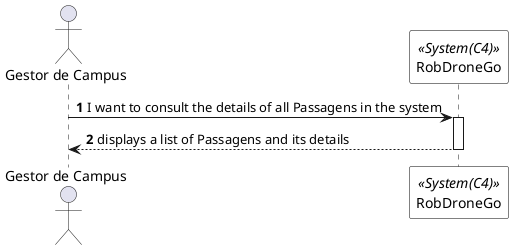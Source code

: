 @startuml listPassagemSSD
autonumber

skinparam sequence {
ParticipantBorderColor black
ParticipantBackgroundColor white
}

actor "Gestor de Campus" as GC
participant RobDroneGo as system <<System(C4)>>


GC -> system: I want to consult the details of all Passagens in the system
activate system

system --> GC: displays a list of Passagens and its details
deactivate system

deactivate system
deactivate GC

@enduml